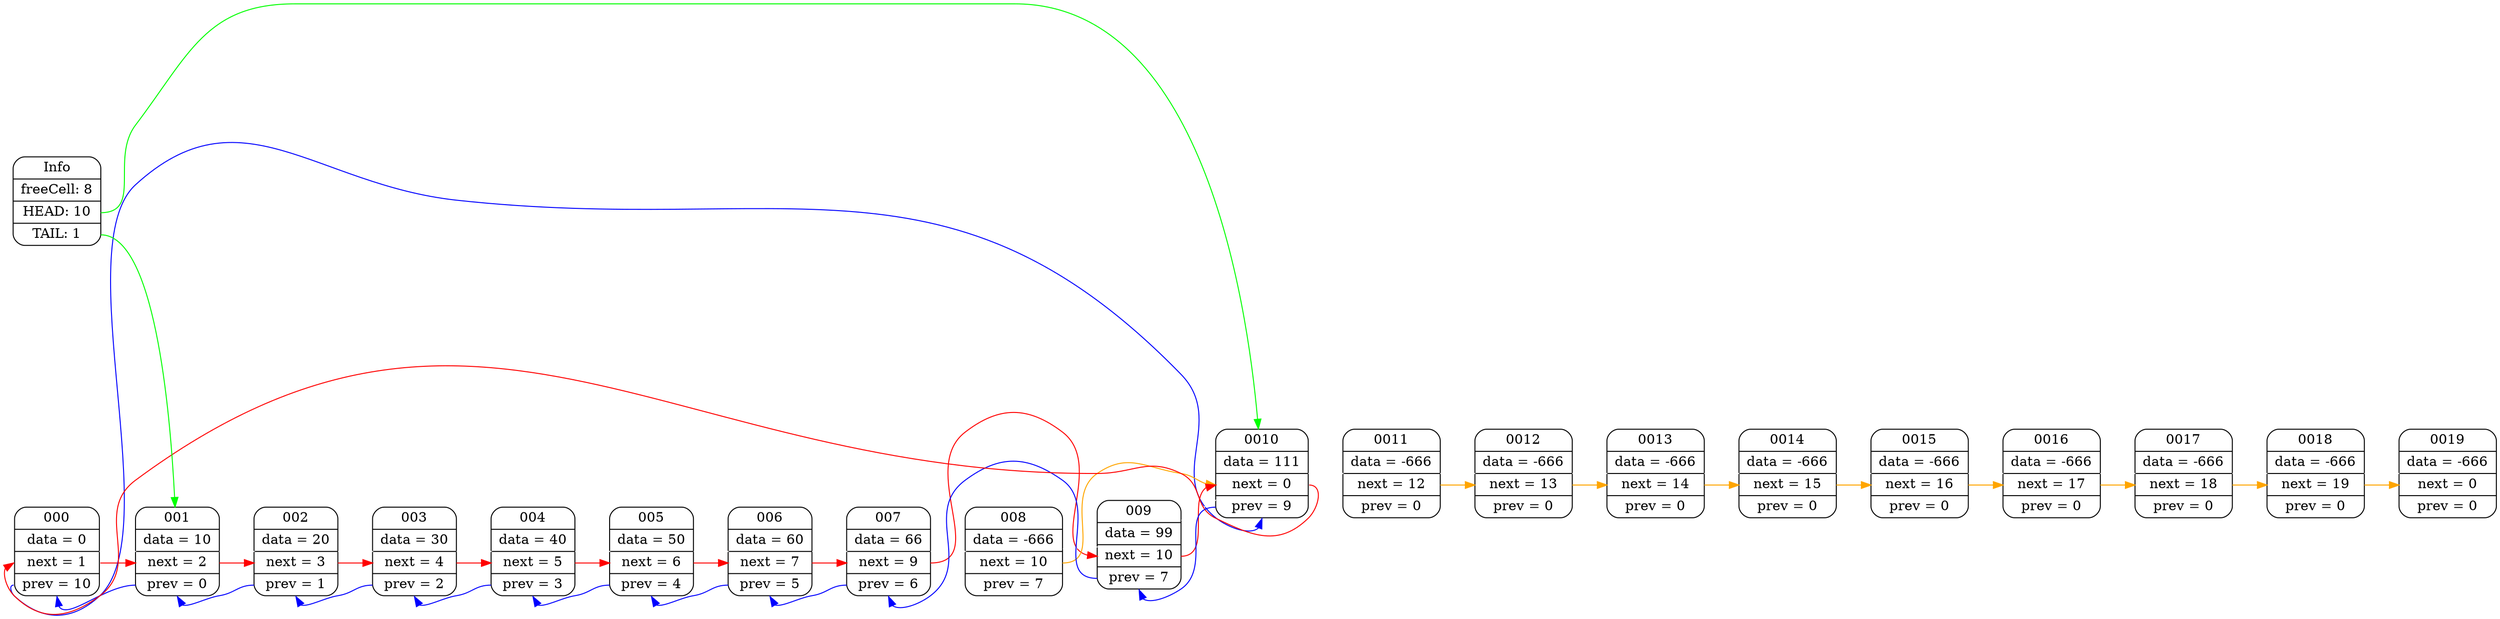 digraph
{ 
                    rankdir=LR; 
                    overlap=false; 
                    splines=true; 
                    nodesep=0.75; 
                    ranksep=0.5;
node000 [shape=Mrecord label= " 000 | data = 0 | <n0_n> next = 1 | <n0_p> prev = 10 " ];
node001 [shape=Mrecord label= " 001 | data = 10 | <n1_n> next = 2 | <n1_p> prev = 0 " ];
node002 [shape=Mrecord label= " 002 | data = 20 | <n2_n> next = 3 | <n2_p> prev = 1 " ];
node003 [shape=Mrecord label= " 003 | data = 30 | <n3_n> next = 4 | <n3_p> prev = 2 " ];
node004 [shape=Mrecord label= " 004 | data = 40 | <n4_n> next = 5 | <n4_p> prev = 3 " ];
node005 [shape=Mrecord label= " 005 | data = 50 | <n5_n> next = 6 | <n5_p> prev = 4 " ];
node006 [shape=Mrecord label= " 006 | data = 60 | <n6_n> next = 7 | <n6_p> prev = 5 " ];
node007 [shape=Mrecord label= " 007 | data = 66 | <n7_n> next = 9 | <n7_p> prev = 6 " ];
node008 [shape=Mrecord label= " 008 | data = -666 | <n8_n> next = 10 | <n8_p> prev = 7 " ];
node009 [shape=Mrecord label= " 009 | data = 99 | <n9_n> next = 10 | <n9_p> prev = 7 " ];
node0010 [shape=Mrecord label= " 0010 | data = 111 | <n10_n> next = 0 | <n10_p> prev = 9 " ];
node0011 [shape=Mrecord label= " 0011 | data = -666 | <n11_n> next = 12 | <n11_p> prev = 0 " ];
node0012 [shape=Mrecord label= " 0012 | data = -666 | <n12_n> next = 13 | <n12_p> prev = 0 " ];
node0013 [shape=Mrecord label= " 0013 | data = -666 | <n13_n> next = 14 | <n13_p> prev = 0 " ];
node0014 [shape=Mrecord label= " 0014 | data = -666 | <n14_n> next = 15 | <n14_p> prev = 0 " ];
node0015 [shape=Mrecord label= " 0015 | data = -666 | <n15_n> next = 16 | <n15_p> prev = 0 " ];
node0016 [shape=Mrecord label= " 0016 | data = -666 | <n16_n> next = 17 | <n16_p> prev = 0 " ];
node0017 [shape=Mrecord label= " 0017 | data = -666 | <n17_n> next = 18 | <n17_p> prev = 0 " ];
node0018 [shape=Mrecord label= " 0018 | data = -666 | <n18_n> next = 19 | <n18_p> prev = 0 " ];
node0019 [shape=Mrecord label= " 0019 | data = -666 | <n19_n> next = 0 | <n19_p> prev = 0 " ];

info [shape=Mrecord label= " Info | freeCell: 8 | <info_h> HEAD: 10 | <info_t> TAIL: 1 " ];
info:<info_h> -> node0010 [ color = green; ]
info:<info_t> -> node001 [ color = green; ]

node000 -> node001 [ weight = 1; color = white; ]
node001 -> node002 [ weight = 1; color = white; ]
node002 -> node003 [ weight = 1; color = white; ]
node003 -> node004 [ weight = 1; color = white; ]
node004 -> node005 [ weight = 1; color = white; ]
node005 -> node006 [ weight = 1; color = white; ]
node006 -> node007 [ weight = 1; color = white; ]
node007 -> node008 [ weight = 1; color = white; ]
node008 -> node009 [ weight = 1; color = white; ]
node009 -> node0010 [ weight = 1; color = white; ]
node0010 -> node0011 [ weight = 1; color = white; ]
node0011 -> node0012 [ weight = 1; color = white; ]
node0012 -> node0013 [ weight = 1; color = white; ]
node0013 -> node0014 [ weight = 1; color = white; ]
node0014 -> node0015 [ weight = 1; color = white; ]
node0015 -> node0016 [ weight = 1; color = white; ]
node0016 -> node0017 [ weight = 1; color = white; ]
node0017 -> node0018 [ weight = 1; color = white; ]
node0018 -> node0019 [ weight = 1; color = white; ]

node000:<n0_p>:w -> node0010:<n10_p>:s [ color = blue; minlen=2; constraint=false; ]
node001:<n1_p>:w -> node000:<n0_p>:s [ color = blue; minlen=2; constraint=false; ]
node002:<n2_p>:w -> node001:<n1_p>:s [ color = blue; minlen=2; constraint=false; ]
node003:<n3_p>:w -> node002:<n2_p>:s [ color = blue; minlen=2; constraint=false; ]
node004:<n4_p>:w -> node003:<n3_p>:s [ color = blue; minlen=2; constraint=false; ]
node005:<n5_p>:w -> node004:<n4_p>:s [ color = blue; minlen=2; constraint=false; ]
node006:<n6_p>:w -> node005:<n5_p>:s [ color = blue; minlen=2; constraint=false; ]
node007:<n7_p>:w -> node006:<n6_p>:s [ color = blue; minlen=2; constraint=false; ]
node009:<n9_p>:w -> node007:<n7_p>:s [ color = blue; minlen=2; constraint=false; ]
node0010:<n10_p>:w -> node009:<n9_p>:s [ color = blue; minlen=2; constraint=false; ]

node000:<n0_n>:e -> node001:<n1_n>:w [ color = red; minlen=2; constraint=false; ]
node001:<n1_n>:e -> node002:<n2_n>:w [ color = red; minlen=2; constraint=false; ]
node002:<n2_n>:e -> node003:<n3_n>:w [ color = red; minlen=2; constraint=false; ]
node003:<n3_n>:e -> node004:<n4_n>:w [ color = red; minlen=2; constraint=false; ]
node004:<n4_n>:e -> node005:<n5_n>:w [ color = red; minlen=2; constraint=false; ]
node005:<n5_n>:e -> node006:<n6_n>:w [ color = red; minlen=2; constraint=false; ]
node006:<n6_n>:e -> node007:<n7_n>:w [ color = red; minlen=2; constraint=false; ]
node007:<n7_n>:e -> node009:<n9_n>:w [ color = red; minlen=2; constraint=false; ]
node008:<n8_n>:e -> node0010:<n10_n>:w [ color = orange; minlen=2; constraint=false; ]
node009:<n9_n>:e -> node0010:<n10_n>:w [ color = red; minlen=2; constraint=false; ]
node0010:<n10_n>:e -> node000:<n0_n>:w [ color = red; minlen=2; constraint=false; ]
node0011:<n11_n>:e -> node0012:<n12_n>:w [ color = orange; minlen=2; constraint=false; ]
node0012:<n12_n>:e -> node0013:<n13_n>:w [ color = orange; minlen=2; constraint=false; ]
node0013:<n13_n>:e -> node0014:<n14_n>:w [ color = orange; minlen=2; constraint=false; ]
node0014:<n14_n>:e -> node0015:<n15_n>:w [ color = orange; minlen=2; constraint=false; ]
node0015:<n15_n>:e -> node0016:<n16_n>:w [ color = orange; minlen=2; constraint=false; ]
node0016:<n16_n>:e -> node0017:<n17_n>:w [ color = orange; minlen=2; constraint=false; ]
node0017:<n17_n>:e -> node0018:<n18_n>:w [ color = orange; minlen=2; constraint=false; ]
node0018:<n18_n>:e -> node0019:<n19_n>:w [ color = orange; minlen=2; constraint=false; ]
}
